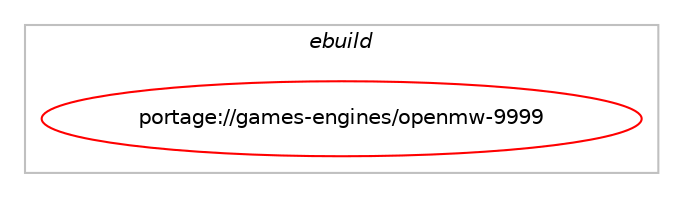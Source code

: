 digraph prolog {

# *************
# Graph options
# *************

newrank=true;
concentrate=true;
compound=true;
graph [rankdir=LR,fontname=Helvetica,fontsize=10,ranksep=1.5];#, ranksep=2.5, nodesep=0.2];
edge  [arrowhead=vee];
node  [fontname=Helvetica,fontsize=10];

# **********
# The ebuild
# **********

subgraph cluster_leftcol {
color=gray;
label=<<i>ebuild</i>>;
id [label="portage://games-engines/openmw-9999", color=red, width=4, href="../games-engines/openmw-9999.svg"];
}

# ****************
# The dependencies
# ****************

subgraph cluster_midcol {
color=gray;
label=<<i>dependencies</i>>;
subgraph cluster_compile {
fillcolor="#eeeeee";
style=filled;
label=<<i>compile</i>>;
# *** BEGIN UNKNOWN DEPENDENCY TYPE (TODO) ***
# id -> equal(use_conditional_group(negative,osg-fork,portage://games-engines/openmw-9999,[package_dependency(portage://games-engines/openmw-9999,install,no,dev-games,openscenegraph,greaterequal,[3.5.5,,,3.5.5],any_same_slot,[use(enable(collada),negative),use(enable(jpeg),none),use(enable(png),none),use(enable(sdl),none),use(enable(svg),none),use(enable(truetype),none),use(enable(zlib),none)])]))
# *** END UNKNOWN DEPENDENCY TYPE (TODO) ***

# *** BEGIN UNKNOWN DEPENDENCY TYPE (TODO) ***
# id -> equal(use_conditional_group(positive,lua_single_target_lua5-1,portage://games-engines/openmw-9999,[package_dependency(portage://games-engines/openmw-9999,install,no,dev-lang,lua,none,[,,],[slot(5.1)],[])]))
# *** END UNKNOWN DEPENDENCY TYPE (TODO) ***

# *** BEGIN UNKNOWN DEPENDENCY TYPE (TODO) ***
# id -> equal(use_conditional_group(positive,lua_single_target_lua5-3,portage://games-engines/openmw-9999,[package_dependency(portage://games-engines/openmw-9999,install,no,dev-lang,lua,none,[,,],[slot(5.3)],[])]))
# *** END UNKNOWN DEPENDENCY TYPE (TODO) ***

# *** BEGIN UNKNOWN DEPENDENCY TYPE (TODO) ***
# id -> equal(use_conditional_group(positive,lua_single_target_lua5-4,portage://games-engines/openmw-9999,[package_dependency(portage://games-engines/openmw-9999,install,no,dev-lang,lua,none,[,,],[slot(5.4)],[])]))
# *** END UNKNOWN DEPENDENCY TYPE (TODO) ***

# *** BEGIN UNKNOWN DEPENDENCY TYPE (TODO) ***
# id -> equal(use_conditional_group(positive,lua_single_target_luajit,portage://games-engines/openmw-9999,[package_dependency(portage://games-engines/openmw-9999,install,no,dev-lang,luajit,none,[,,],any_same_slot,[])]))
# *** END UNKNOWN DEPENDENCY TYPE (TODO) ***

# *** BEGIN UNKNOWN DEPENDENCY TYPE (TODO) ***
# id -> equal(use_conditional_group(positive,osg-fork,portage://games-engines/openmw-9999,[package_dependency(portage://games-engines/openmw-9999,install,no,dev-games,openscenegraph-openmw,greaterequal,[3.6,,,3.6],any_same_slot,[use(enable(collada),negative),use(enable(jpeg),none),use(enable(png),none),use(enable(sdl),none),use(enable(svg),none),use(enable(truetype),none),use(enable(zlib),none)])]))
# *** END UNKNOWN DEPENDENCY TYPE (TODO) ***

# *** BEGIN UNKNOWN DEPENDENCY TYPE (TODO) ***
# id -> equal(use_conditional_group(positive,qt5,portage://games-engines/openmw-9999,[package_dependency(portage://games-engines/openmw-9999,install,no,app-arch,unshield,none,[,,],[],[]),package_dependency(portage://games-engines/openmw-9999,install,no,dev-qt,qtcore,none,[,,],[slot(5)],[]),package_dependency(portage://games-engines/openmw-9999,install,no,dev-qt,qtgui,none,[,,],[slot(5)],[]),package_dependency(portage://games-engines/openmw-9999,install,no,dev-qt,qtnetwork,none,[,,],[slot(5)],[]),package_dependency(portage://games-engines/openmw-9999,install,no,dev-qt,qtopengl,none,[,,],[slot(5)],[]),package_dependency(portage://games-engines/openmw-9999,install,no,dev-qt,qtwidgets,none,[,,],[slot(5)],[])]))
# *** END UNKNOWN DEPENDENCY TYPE (TODO) ***

# *** BEGIN UNKNOWN DEPENDENCY TYPE (TODO) ***
# id -> equal(package_dependency(portage://games-engines/openmw-9999,install,no,app-arch,lz4,none,[,,],any_same_slot,[]))
# *** END UNKNOWN DEPENDENCY TYPE (TODO) ***

# *** BEGIN UNKNOWN DEPENDENCY TYPE (TODO) ***
# id -> equal(package_dependency(portage://games-engines/openmw-9999,install,no,dev-cpp,sol2,none,[,,],[],[]))
# *** END UNKNOWN DEPENDENCY TYPE (TODO) ***

# *** BEGIN UNKNOWN DEPENDENCY TYPE (TODO) ***
# id -> equal(package_dependency(portage://games-engines/openmw-9999,install,no,dev-cpp,yaml-cpp,none,[,,],any_same_slot,[]))
# *** END UNKNOWN DEPENDENCY TYPE (TODO) ***

# *** BEGIN UNKNOWN DEPENDENCY TYPE (TODO) ***
# id -> equal(package_dependency(portage://games-engines/openmw-9999,install,no,dev-db,sqlite,none,[,,],[slot(3)],[]))
# *** END UNKNOWN DEPENDENCY TYPE (TODO) ***

# *** BEGIN UNKNOWN DEPENDENCY TYPE (TODO) ***
# id -> equal(package_dependency(portage://games-engines/openmw-9999,install,no,dev-games,mygui,greaterequal,[3.4.3,,,3.4.3],any_same_slot,[]))
# *** END UNKNOWN DEPENDENCY TYPE (TODO) ***

# *** BEGIN UNKNOWN DEPENDENCY TYPE (TODO) ***
# id -> equal(package_dependency(portage://games-engines/openmw-9999,install,no,dev-games,recastnavigation,none,[,,],any_same_slot,[]))
# *** END UNKNOWN DEPENDENCY TYPE (TODO) ***

# *** BEGIN UNKNOWN DEPENDENCY TYPE (TODO) ***
# id -> equal(package_dependency(portage://games-engines/openmw-9999,install,no,dev-libs,boost,none,[,,],any_same_slot,[use(enable(zlib),none)]))
# *** END UNKNOWN DEPENDENCY TYPE (TODO) ***

# *** BEGIN UNKNOWN DEPENDENCY TYPE (TODO) ***
# id -> equal(package_dependency(portage://games-engines/openmw-9999,install,no,dev-libs,icu,none,[,,],any_same_slot,[]))
# *** END UNKNOWN DEPENDENCY TYPE (TODO) ***

# *** BEGIN UNKNOWN DEPENDENCY TYPE (TODO) ***
# id -> equal(package_dependency(portage://games-engines/openmw-9999,install,no,dev-libs,tinyxml,none,[,,],[],[use(enable(stl),none)]))
# *** END UNKNOWN DEPENDENCY TYPE (TODO) ***

# *** BEGIN UNKNOWN DEPENDENCY TYPE (TODO) ***
# id -> equal(package_dependency(portage://games-engines/openmw-9999,install,no,media-libs,libsdl2,none,[,,],[],[use(enable(joystick),none),use(enable(opengl),none),use(enable(video),none)]))
# *** END UNKNOWN DEPENDENCY TYPE (TODO) ***

# *** BEGIN UNKNOWN DEPENDENCY TYPE (TODO) ***
# id -> equal(package_dependency(portage://games-engines/openmw-9999,install,no,media-libs,openal,none,[,,],[],[]))
# *** END UNKNOWN DEPENDENCY TYPE (TODO) ***

# *** BEGIN UNKNOWN DEPENDENCY TYPE (TODO) ***
# id -> equal(package_dependency(portage://games-engines/openmw-9999,install,no,media-video,ffmpeg,none,[,,],any_same_slot,[]))
# *** END UNKNOWN DEPENDENCY TYPE (TODO) ***

# *** BEGIN UNKNOWN DEPENDENCY TYPE (TODO) ***
# id -> equal(package_dependency(portage://games-engines/openmw-9999,install,no,sci-physics,bullet,greaterequal,[2.86,,,2.86],any_same_slot,[use(enable(double-precision),none)]))
# *** END UNKNOWN DEPENDENCY TYPE (TODO) ***

# *** BEGIN UNKNOWN DEPENDENCY TYPE (TODO) ***
# id -> equal(package_dependency(portage://games-engines/openmw-9999,install,no,virtual,opengl,none,[,,],[],[]))
# *** END UNKNOWN DEPENDENCY TYPE (TODO) ***

}
subgraph cluster_compileandrun {
fillcolor="#eeeeee";
style=filled;
label=<<i>compile and run</i>>;
}
subgraph cluster_run {
fillcolor="#eeeeee";
style=filled;
label=<<i>run</i>>;
# *** BEGIN UNKNOWN DEPENDENCY TYPE (TODO) ***
# id -> equal(use_conditional_group(negative,osg-fork,portage://games-engines/openmw-9999,[package_dependency(portage://games-engines/openmw-9999,run,no,dev-games,openscenegraph,greaterequal,[3.5.5,,,3.5.5],any_same_slot,[use(enable(collada),negative),use(enable(jpeg),none),use(enable(png),none),use(enable(sdl),none),use(enable(svg),none),use(enable(truetype),none),use(enable(zlib),none)])]))
# *** END UNKNOWN DEPENDENCY TYPE (TODO) ***

# *** BEGIN UNKNOWN DEPENDENCY TYPE (TODO) ***
# id -> equal(use_conditional_group(positive,lua_single_target_lua5-1,portage://games-engines/openmw-9999,[package_dependency(portage://games-engines/openmw-9999,run,no,dev-lang,lua,none,[,,],[slot(5.1)],[])]))
# *** END UNKNOWN DEPENDENCY TYPE (TODO) ***

# *** BEGIN UNKNOWN DEPENDENCY TYPE (TODO) ***
# id -> equal(use_conditional_group(positive,lua_single_target_lua5-3,portage://games-engines/openmw-9999,[package_dependency(portage://games-engines/openmw-9999,run,no,dev-lang,lua,none,[,,],[slot(5.3)],[])]))
# *** END UNKNOWN DEPENDENCY TYPE (TODO) ***

# *** BEGIN UNKNOWN DEPENDENCY TYPE (TODO) ***
# id -> equal(use_conditional_group(positive,lua_single_target_lua5-4,portage://games-engines/openmw-9999,[package_dependency(portage://games-engines/openmw-9999,run,no,dev-lang,lua,none,[,,],[slot(5.4)],[])]))
# *** END UNKNOWN DEPENDENCY TYPE (TODO) ***

# *** BEGIN UNKNOWN DEPENDENCY TYPE (TODO) ***
# id -> equal(use_conditional_group(positive,lua_single_target_luajit,portage://games-engines/openmw-9999,[package_dependency(portage://games-engines/openmw-9999,run,no,dev-lang,luajit,none,[,,],any_same_slot,[])]))
# *** END UNKNOWN DEPENDENCY TYPE (TODO) ***

# *** BEGIN UNKNOWN DEPENDENCY TYPE (TODO) ***
# id -> equal(use_conditional_group(positive,osg-fork,portage://games-engines/openmw-9999,[package_dependency(portage://games-engines/openmw-9999,run,no,dev-games,openscenegraph-openmw,greaterequal,[3.6,,,3.6],any_same_slot,[use(enable(collada),negative),use(enable(jpeg),none),use(enable(png),none),use(enable(sdl),none),use(enable(svg),none),use(enable(truetype),none),use(enable(zlib),none)])]))
# *** END UNKNOWN DEPENDENCY TYPE (TODO) ***

# *** BEGIN UNKNOWN DEPENDENCY TYPE (TODO) ***
# id -> equal(use_conditional_group(positive,qt5,portage://games-engines/openmw-9999,[package_dependency(portage://games-engines/openmw-9999,run,no,app-arch,unshield,none,[,,],[],[]),package_dependency(portage://games-engines/openmw-9999,run,no,dev-qt,qtcore,none,[,,],[slot(5)],[]),package_dependency(portage://games-engines/openmw-9999,run,no,dev-qt,qtgui,none,[,,],[slot(5)],[]),package_dependency(portage://games-engines/openmw-9999,run,no,dev-qt,qtnetwork,none,[,,],[slot(5)],[]),package_dependency(portage://games-engines/openmw-9999,run,no,dev-qt,qtopengl,none,[,,],[slot(5)],[]),package_dependency(portage://games-engines/openmw-9999,run,no,dev-qt,qtwidgets,none,[,,],[slot(5)],[])]))
# *** END UNKNOWN DEPENDENCY TYPE (TODO) ***

# *** BEGIN UNKNOWN DEPENDENCY TYPE (TODO) ***
# id -> equal(package_dependency(portage://games-engines/openmw-9999,run,no,app-arch,lz4,none,[,,],any_same_slot,[]))
# *** END UNKNOWN DEPENDENCY TYPE (TODO) ***

# *** BEGIN UNKNOWN DEPENDENCY TYPE (TODO) ***
# id -> equal(package_dependency(portage://games-engines/openmw-9999,run,no,dev-cpp,yaml-cpp,none,[,,],any_same_slot,[]))
# *** END UNKNOWN DEPENDENCY TYPE (TODO) ***

# *** BEGIN UNKNOWN DEPENDENCY TYPE (TODO) ***
# id -> equal(package_dependency(portage://games-engines/openmw-9999,run,no,dev-db,sqlite,none,[,,],[slot(3)],[]))
# *** END UNKNOWN DEPENDENCY TYPE (TODO) ***

# *** BEGIN UNKNOWN DEPENDENCY TYPE (TODO) ***
# id -> equal(package_dependency(portage://games-engines/openmw-9999,run,no,dev-games,mygui,greaterequal,[3.4.3,,,3.4.3],any_same_slot,[]))
# *** END UNKNOWN DEPENDENCY TYPE (TODO) ***

# *** BEGIN UNKNOWN DEPENDENCY TYPE (TODO) ***
# id -> equal(package_dependency(portage://games-engines/openmw-9999,run,no,dev-games,recastnavigation,none,[,,],any_same_slot,[]))
# *** END UNKNOWN DEPENDENCY TYPE (TODO) ***

# *** BEGIN UNKNOWN DEPENDENCY TYPE (TODO) ***
# id -> equal(package_dependency(portage://games-engines/openmw-9999,run,no,dev-libs,boost,none,[,,],any_same_slot,[use(enable(zlib),none)]))
# *** END UNKNOWN DEPENDENCY TYPE (TODO) ***

# *** BEGIN UNKNOWN DEPENDENCY TYPE (TODO) ***
# id -> equal(package_dependency(portage://games-engines/openmw-9999,run,no,dev-libs,icu,none,[,,],any_same_slot,[]))
# *** END UNKNOWN DEPENDENCY TYPE (TODO) ***

# *** BEGIN UNKNOWN DEPENDENCY TYPE (TODO) ***
# id -> equal(package_dependency(portage://games-engines/openmw-9999,run,no,dev-libs,tinyxml,none,[,,],[],[use(enable(stl),none)]))
# *** END UNKNOWN DEPENDENCY TYPE (TODO) ***

# *** BEGIN UNKNOWN DEPENDENCY TYPE (TODO) ***
# id -> equal(package_dependency(portage://games-engines/openmw-9999,run,no,media-libs,libsdl2,none,[,,],[],[use(enable(joystick),none),use(enable(opengl),none),use(enable(video),none)]))
# *** END UNKNOWN DEPENDENCY TYPE (TODO) ***

# *** BEGIN UNKNOWN DEPENDENCY TYPE (TODO) ***
# id -> equal(package_dependency(portage://games-engines/openmw-9999,run,no,media-libs,openal,none,[,,],[],[]))
# *** END UNKNOWN DEPENDENCY TYPE (TODO) ***

# *** BEGIN UNKNOWN DEPENDENCY TYPE (TODO) ***
# id -> equal(package_dependency(portage://games-engines/openmw-9999,run,no,media-video,ffmpeg,none,[,,],any_same_slot,[]))
# *** END UNKNOWN DEPENDENCY TYPE (TODO) ***

# *** BEGIN UNKNOWN DEPENDENCY TYPE (TODO) ***
# id -> equal(package_dependency(portage://games-engines/openmw-9999,run,no,sci-physics,bullet,greaterequal,[2.86,,,2.86],any_same_slot,[use(enable(double-precision),none)]))
# *** END UNKNOWN DEPENDENCY TYPE (TODO) ***

# *** BEGIN UNKNOWN DEPENDENCY TYPE (TODO) ***
# id -> equal(package_dependency(portage://games-engines/openmw-9999,run,no,virtual,opengl,none,[,,],[],[]))
# *** END UNKNOWN DEPENDENCY TYPE (TODO) ***

}
}

# **************
# The candidates
# **************

subgraph cluster_choices {
rank=same;
color=gray;
label=<<i>candidates</i>>;

}

}
